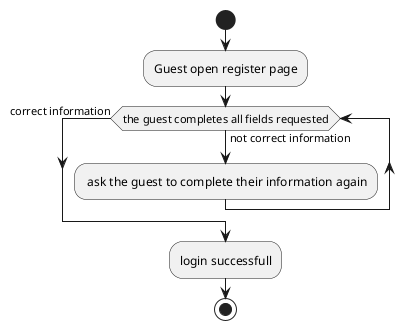 @startuml
'https://plantuml.com/activity-diagram-beta

start
:Guest open register page;
while (the guest completes all fields requested) is (not correct information)
: ask the guest to complete their information again;
endwhile(correct information)
:login successfull;
stop

@enduml
